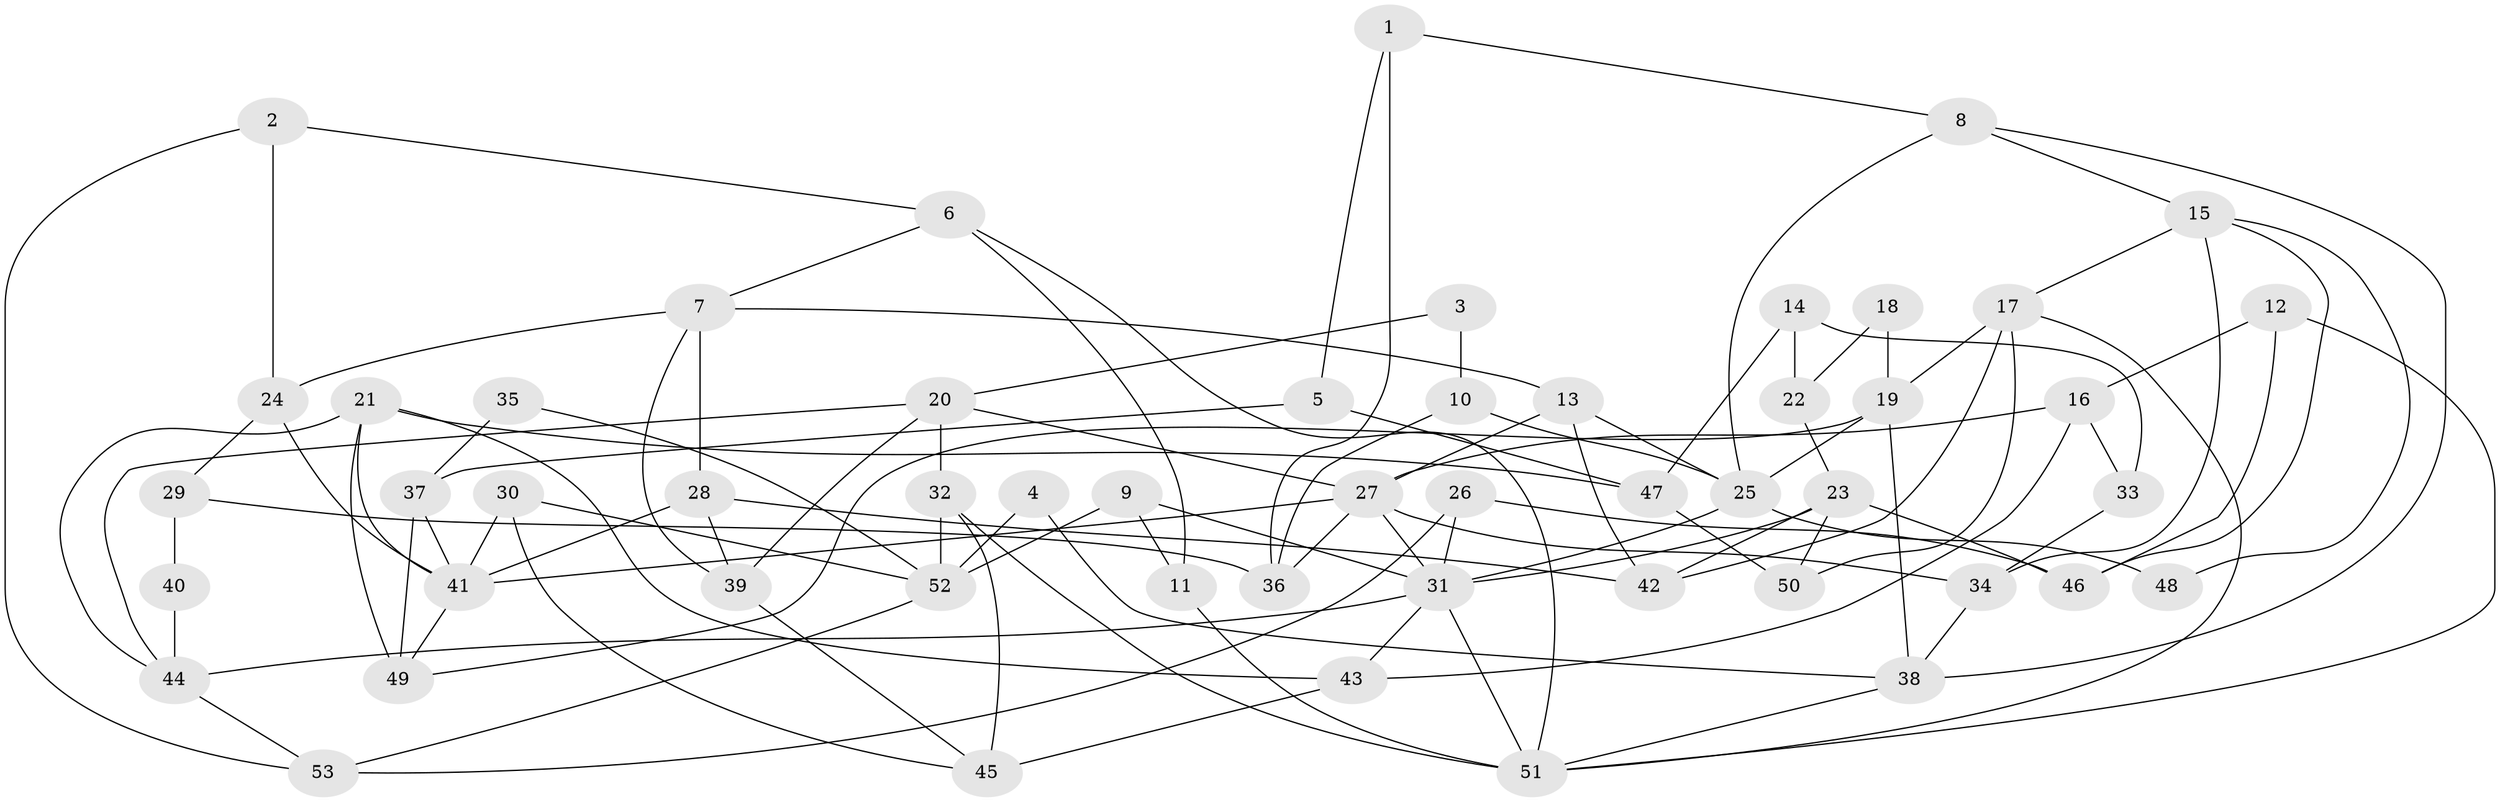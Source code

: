 // Generated by graph-tools (version 1.1) at 2025/50/03/09/25 03:50:14]
// undirected, 53 vertices, 106 edges
graph export_dot {
graph [start="1"]
  node [color=gray90,style=filled];
  1;
  2;
  3;
  4;
  5;
  6;
  7;
  8;
  9;
  10;
  11;
  12;
  13;
  14;
  15;
  16;
  17;
  18;
  19;
  20;
  21;
  22;
  23;
  24;
  25;
  26;
  27;
  28;
  29;
  30;
  31;
  32;
  33;
  34;
  35;
  36;
  37;
  38;
  39;
  40;
  41;
  42;
  43;
  44;
  45;
  46;
  47;
  48;
  49;
  50;
  51;
  52;
  53;
  1 -- 8;
  1 -- 5;
  1 -- 36;
  2 -- 53;
  2 -- 6;
  2 -- 24;
  3 -- 20;
  3 -- 10;
  4 -- 38;
  4 -- 52;
  5 -- 37;
  5 -- 47;
  6 -- 11;
  6 -- 7;
  6 -- 51;
  7 -- 28;
  7 -- 39;
  7 -- 13;
  7 -- 24;
  8 -- 15;
  8 -- 25;
  8 -- 38;
  9 -- 31;
  9 -- 52;
  9 -- 11;
  10 -- 36;
  10 -- 25;
  11 -- 51;
  12 -- 51;
  12 -- 16;
  12 -- 46;
  13 -- 25;
  13 -- 27;
  13 -- 42;
  14 -- 47;
  14 -- 33;
  14 -- 22;
  15 -- 34;
  15 -- 46;
  15 -- 17;
  15 -- 48;
  16 -- 27;
  16 -- 43;
  16 -- 33;
  17 -- 51;
  17 -- 19;
  17 -- 42;
  17 -- 50;
  18 -- 19;
  18 -- 22;
  19 -- 38;
  19 -- 25;
  19 -- 49;
  20 -- 39;
  20 -- 27;
  20 -- 32;
  20 -- 44;
  21 -- 41;
  21 -- 44;
  21 -- 43;
  21 -- 47;
  21 -- 49;
  22 -- 23;
  23 -- 42;
  23 -- 31;
  23 -- 46;
  23 -- 50;
  24 -- 29;
  24 -- 41;
  25 -- 31;
  25 -- 48;
  26 -- 53;
  26 -- 46;
  26 -- 31;
  27 -- 41;
  27 -- 31;
  27 -- 34;
  27 -- 36;
  28 -- 41;
  28 -- 42;
  28 -- 39;
  29 -- 36;
  29 -- 40;
  30 -- 41;
  30 -- 45;
  30 -- 52;
  31 -- 43;
  31 -- 44;
  31 -- 51;
  32 -- 51;
  32 -- 45;
  32 -- 52;
  33 -- 34;
  34 -- 38;
  35 -- 52;
  35 -- 37;
  37 -- 49;
  37 -- 41;
  38 -- 51;
  39 -- 45;
  40 -- 44;
  41 -- 49;
  43 -- 45;
  44 -- 53;
  47 -- 50;
  52 -- 53;
}
